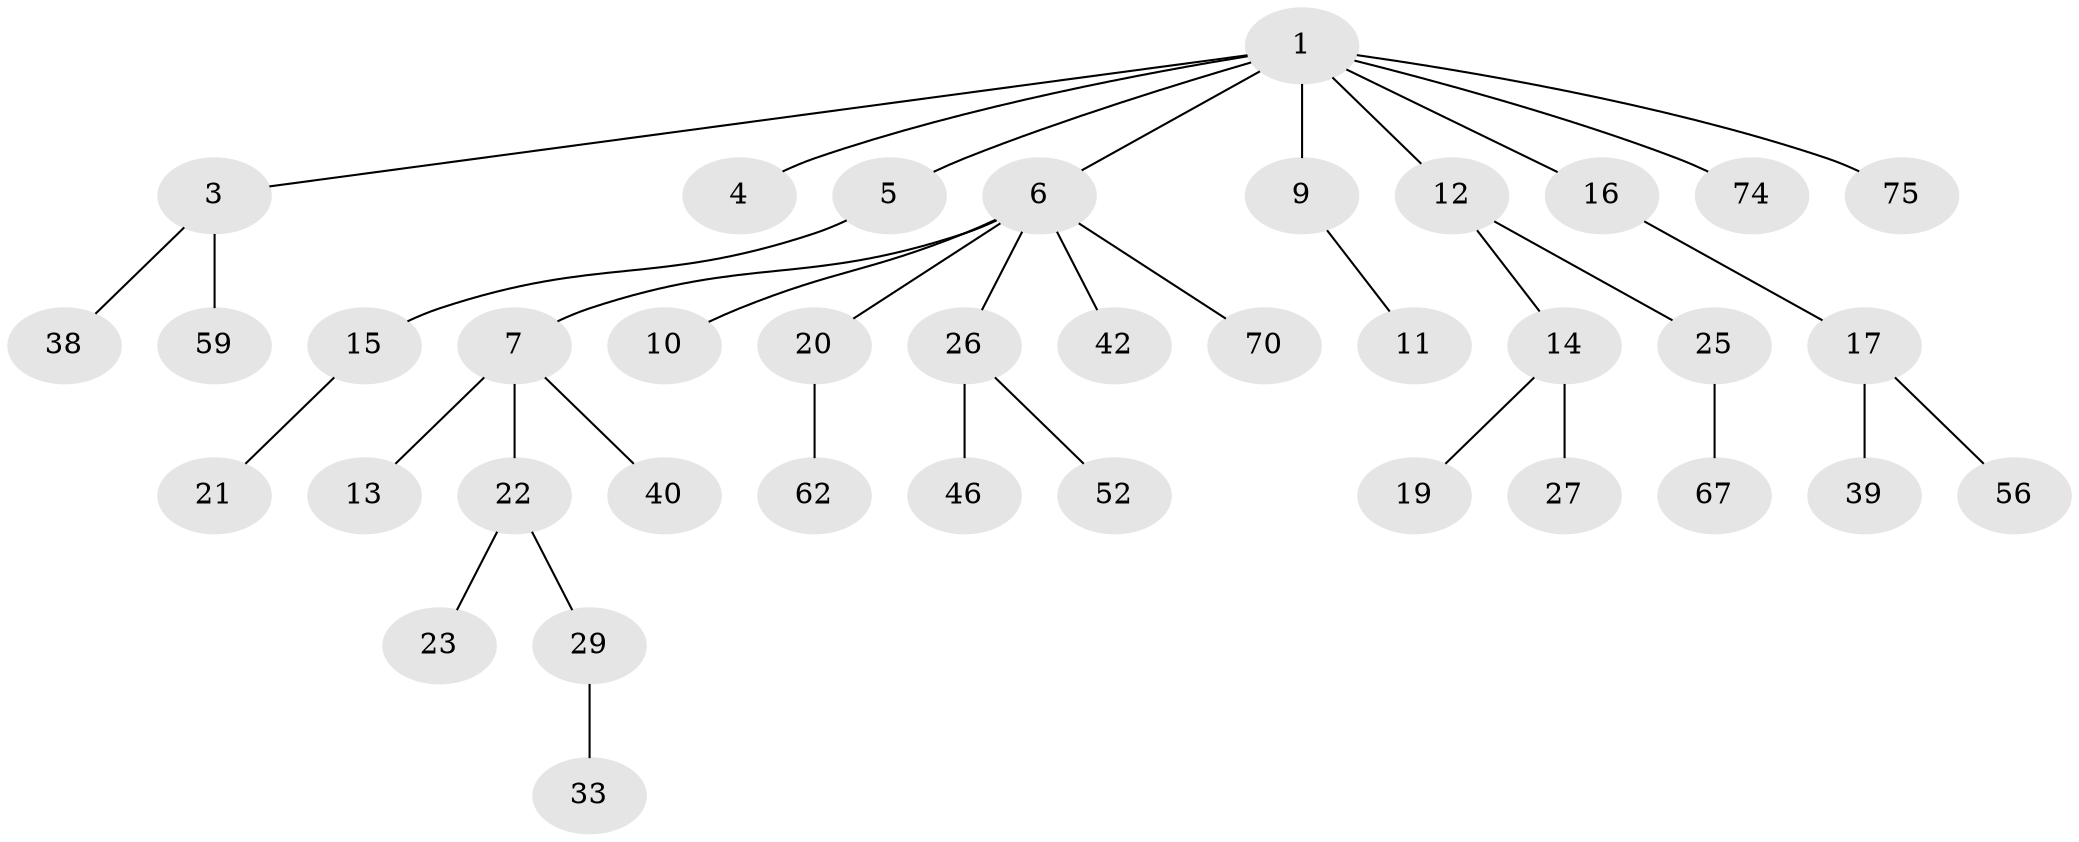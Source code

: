// original degree distribution, {7: 0.012987012987012988, 4: 0.06493506493506493, 2: 0.2987012987012987, 1: 0.4805194805194805, 6: 0.03896103896103896, 3: 0.1038961038961039}
// Generated by graph-tools (version 1.1) at 2025/15/03/09/25 04:15:31]
// undirected, 38 vertices, 37 edges
graph export_dot {
graph [start="1"]
  node [color=gray90,style=filled];
  1 [super="+2"];
  3 [super="+18"];
  4;
  5;
  6 [super="+8+64"];
  7;
  9 [super="+53+35"];
  10;
  11 [super="+41+61"];
  12 [super="+73+69+58"];
  13;
  14;
  15 [super="+34"];
  16;
  17 [super="+32"];
  19;
  20;
  21 [super="+47"];
  22 [super="+28+24+66+55"];
  23;
  25 [super="+44+36"];
  26 [super="+31"];
  27 [super="+71"];
  29;
  33;
  38 [super="+43+77"];
  39 [super="+49"];
  40;
  42 [super="+76"];
  46 [super="+54"];
  52 [super="+65"];
  56;
  59;
  62;
  67;
  70 [super="+72"];
  74;
  75;
  1 -- 3;
  1 -- 4;
  1 -- 5;
  1 -- 9;
  1 -- 74;
  1 -- 75;
  1 -- 16;
  1 -- 12;
  1 -- 6;
  3 -- 59;
  3 -- 38;
  5 -- 15;
  6 -- 7;
  6 -- 20;
  6 -- 26;
  6 -- 70;
  6 -- 10;
  6 -- 42;
  7 -- 13;
  7 -- 22;
  7 -- 40;
  9 -- 11;
  12 -- 14;
  12 -- 25;
  14 -- 19;
  14 -- 27;
  15 -- 21;
  16 -- 17;
  17 -- 56;
  17 -- 39;
  20 -- 62;
  22 -- 23;
  22 -- 29;
  25 -- 67;
  26 -- 52;
  26 -- 46;
  29 -- 33;
}
